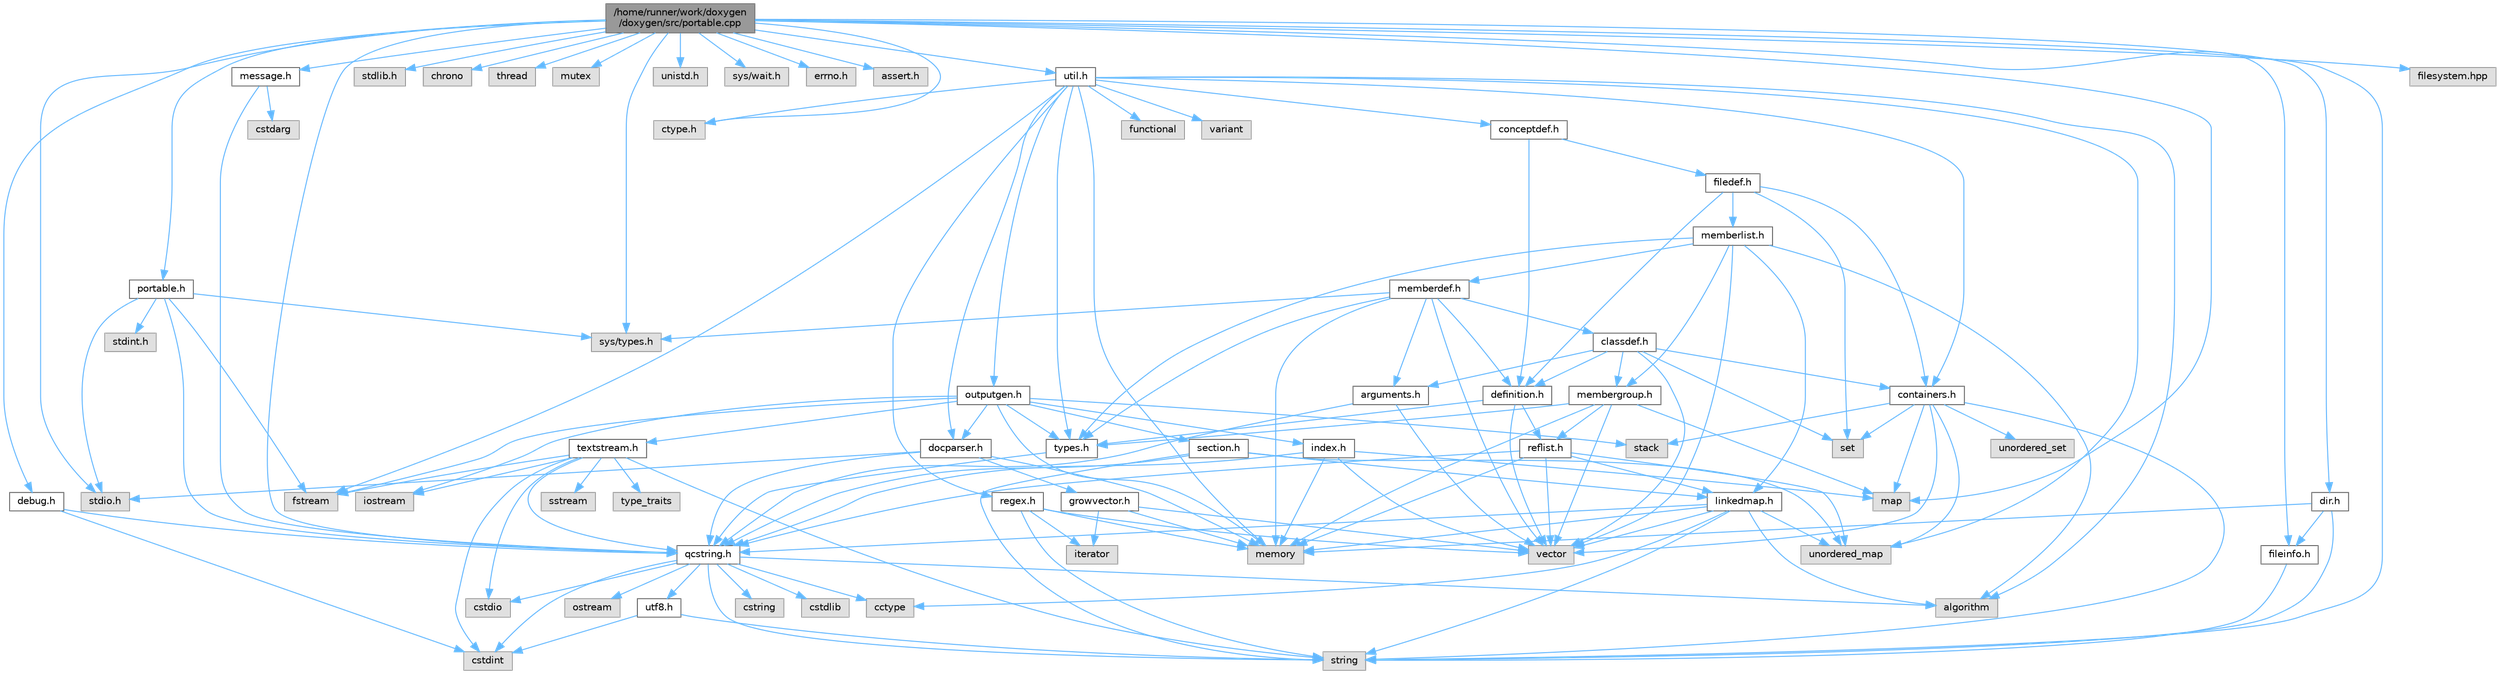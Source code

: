 digraph "/home/runner/work/doxygen/doxygen/src/portable.cpp"
{
 // INTERACTIVE_SVG=YES
 // LATEX_PDF_SIZE
  bgcolor="transparent";
  edge [fontname=Helvetica,fontsize=10,labelfontname=Helvetica,labelfontsize=10];
  node [fontname=Helvetica,fontsize=10,shape=box,height=0.2,width=0.4];
  Node1 [id="Node000001",label="/home/runner/work/doxygen\l/doxygen/src/portable.cpp",height=0.2,width=0.4,color="gray40", fillcolor="grey60", style="filled", fontcolor="black",tooltip=" "];
  Node1 -> Node2 [id="edge1_Node000001_Node000002",color="steelblue1",style="solid",tooltip=" "];
  Node2 [id="Node000002",label="portable.h",height=0.2,width=0.4,color="grey40", fillcolor="white", style="filled",URL="$d2/de2/portable_8h.html",tooltip="Portable versions of functions that are platform dependent."];
  Node2 -> Node3 [id="edge2_Node000002_Node000003",color="steelblue1",style="solid",tooltip=" "];
  Node3 [id="Node000003",label="stdio.h",height=0.2,width=0.4,color="grey60", fillcolor="#E0E0E0", style="filled",tooltip=" "];
  Node2 -> Node4 [id="edge3_Node000002_Node000004",color="steelblue1",style="solid",tooltip=" "];
  Node4 [id="Node000004",label="sys/types.h",height=0.2,width=0.4,color="grey60", fillcolor="#E0E0E0", style="filled",tooltip=" "];
  Node2 -> Node5 [id="edge4_Node000002_Node000005",color="steelblue1",style="solid",tooltip=" "];
  Node5 [id="Node000005",label="stdint.h",height=0.2,width=0.4,color="grey60", fillcolor="#E0E0E0", style="filled",tooltip=" "];
  Node2 -> Node6 [id="edge5_Node000002_Node000006",color="steelblue1",style="solid",tooltip=" "];
  Node6 [id="Node000006",label="fstream",height=0.2,width=0.4,color="grey60", fillcolor="#E0E0E0", style="filled",tooltip=" "];
  Node2 -> Node7 [id="edge6_Node000002_Node000007",color="steelblue1",style="solid",tooltip=" "];
  Node7 [id="Node000007",label="qcstring.h",height=0.2,width=0.4,color="grey40", fillcolor="white", style="filled",URL="$d7/d5c/qcstring_8h.html",tooltip=" "];
  Node7 -> Node8 [id="edge7_Node000007_Node000008",color="steelblue1",style="solid",tooltip=" "];
  Node8 [id="Node000008",label="string",height=0.2,width=0.4,color="grey60", fillcolor="#E0E0E0", style="filled",tooltip=" "];
  Node7 -> Node9 [id="edge8_Node000007_Node000009",color="steelblue1",style="solid",tooltip=" "];
  Node9 [id="Node000009",label="algorithm",height=0.2,width=0.4,color="grey60", fillcolor="#E0E0E0", style="filled",tooltip=" "];
  Node7 -> Node10 [id="edge9_Node000007_Node000010",color="steelblue1",style="solid",tooltip=" "];
  Node10 [id="Node000010",label="cctype",height=0.2,width=0.4,color="grey60", fillcolor="#E0E0E0", style="filled",tooltip=" "];
  Node7 -> Node11 [id="edge10_Node000007_Node000011",color="steelblue1",style="solid",tooltip=" "];
  Node11 [id="Node000011",label="cstring",height=0.2,width=0.4,color="grey60", fillcolor="#E0E0E0", style="filled",tooltip=" "];
  Node7 -> Node12 [id="edge11_Node000007_Node000012",color="steelblue1",style="solid",tooltip=" "];
  Node12 [id="Node000012",label="cstdio",height=0.2,width=0.4,color="grey60", fillcolor="#E0E0E0", style="filled",tooltip=" "];
  Node7 -> Node13 [id="edge12_Node000007_Node000013",color="steelblue1",style="solid",tooltip=" "];
  Node13 [id="Node000013",label="cstdlib",height=0.2,width=0.4,color="grey60", fillcolor="#E0E0E0", style="filled",tooltip=" "];
  Node7 -> Node14 [id="edge13_Node000007_Node000014",color="steelblue1",style="solid",tooltip=" "];
  Node14 [id="Node000014",label="cstdint",height=0.2,width=0.4,color="grey60", fillcolor="#E0E0E0", style="filled",tooltip=" "];
  Node7 -> Node15 [id="edge14_Node000007_Node000015",color="steelblue1",style="solid",tooltip=" "];
  Node15 [id="Node000015",label="ostream",height=0.2,width=0.4,color="grey60", fillcolor="#E0E0E0", style="filled",tooltip=" "];
  Node7 -> Node16 [id="edge15_Node000007_Node000016",color="steelblue1",style="solid",tooltip=" "];
  Node16 [id="Node000016",label="utf8.h",height=0.2,width=0.4,color="grey40", fillcolor="white", style="filled",URL="$db/d7c/utf8_8h.html",tooltip="Various UTF8 related helper functions."];
  Node16 -> Node14 [id="edge16_Node000016_Node000014",color="steelblue1",style="solid",tooltip=" "];
  Node16 -> Node8 [id="edge17_Node000016_Node000008",color="steelblue1",style="solid",tooltip=" "];
  Node1 -> Node7 [id="edge18_Node000001_Node000007",color="steelblue1",style="solid",tooltip=" "];
  Node1 -> Node17 [id="edge19_Node000001_Node000017",color="steelblue1",style="solid",tooltip=" "];
  Node17 [id="Node000017",label="stdlib.h",height=0.2,width=0.4,color="grey60", fillcolor="#E0E0E0", style="filled",tooltip=" "];
  Node1 -> Node3 [id="edge20_Node000001_Node000003",color="steelblue1",style="solid",tooltip=" "];
  Node1 -> Node18 [id="edge21_Node000001_Node000018",color="steelblue1",style="solid",tooltip=" "];
  Node18 [id="Node000018",label="chrono",height=0.2,width=0.4,color="grey60", fillcolor="#E0E0E0", style="filled",tooltip=" "];
  Node1 -> Node19 [id="edge22_Node000001_Node000019",color="steelblue1",style="solid",tooltip=" "];
  Node19 [id="Node000019",label="thread",height=0.2,width=0.4,color="grey60", fillcolor="#E0E0E0", style="filled",tooltip=" "];
  Node1 -> Node20 [id="edge23_Node000001_Node000020",color="steelblue1",style="solid",tooltip=" "];
  Node20 [id="Node000020",label="mutex",height=0.2,width=0.4,color="grey60", fillcolor="#E0E0E0", style="filled",tooltip=" "];
  Node1 -> Node21 [id="edge24_Node000001_Node000021",color="steelblue1",style="solid",tooltip=" "];
  Node21 [id="Node000021",label="map",height=0.2,width=0.4,color="grey60", fillcolor="#E0E0E0", style="filled",tooltip=" "];
  Node1 -> Node22 [id="edge25_Node000001_Node000022",color="steelblue1",style="solid",tooltip=" "];
  Node22 [id="Node000022",label="unistd.h",height=0.2,width=0.4,color="grey60", fillcolor="#E0E0E0", style="filled",tooltip=" "];
  Node1 -> Node4 [id="edge26_Node000001_Node000004",color="steelblue1",style="solid",tooltip=" "];
  Node1 -> Node23 [id="edge27_Node000001_Node000023",color="steelblue1",style="solid",tooltip=" "];
  Node23 [id="Node000023",label="sys/wait.h",height=0.2,width=0.4,color="grey60", fillcolor="#E0E0E0", style="filled",tooltip=" "];
  Node1 -> Node24 [id="edge28_Node000001_Node000024",color="steelblue1",style="solid",tooltip=" "];
  Node24 [id="Node000024",label="errno.h",height=0.2,width=0.4,color="grey60", fillcolor="#E0E0E0", style="filled",tooltip=" "];
  Node1 -> Node25 [id="edge29_Node000001_Node000025",color="steelblue1",style="solid",tooltip=" "];
  Node25 [id="Node000025",label="assert.h",height=0.2,width=0.4,color="grey60", fillcolor="#E0E0E0", style="filled",tooltip=" "];
  Node1 -> Node26 [id="edge30_Node000001_Node000026",color="steelblue1",style="solid",tooltip=" "];
  Node26 [id="Node000026",label="ctype.h",height=0.2,width=0.4,color="grey60", fillcolor="#E0E0E0", style="filled",tooltip=" "];
  Node1 -> Node8 [id="edge31_Node000001_Node000008",color="steelblue1",style="solid",tooltip=" "];
  Node1 -> Node27 [id="edge32_Node000001_Node000027",color="steelblue1",style="solid",tooltip=" "];
  Node27 [id="Node000027",label="fileinfo.h",height=0.2,width=0.4,color="grey40", fillcolor="white", style="filled",URL="$df/d45/fileinfo_8h.html",tooltip=" "];
  Node27 -> Node8 [id="edge33_Node000027_Node000008",color="steelblue1",style="solid",tooltip=" "];
  Node1 -> Node28 [id="edge34_Node000001_Node000028",color="steelblue1",style="solid",tooltip=" "];
  Node28 [id="Node000028",label="message.h",height=0.2,width=0.4,color="grey40", fillcolor="white", style="filled",URL="$d2/d0d/message_8h.html",tooltip=" "];
  Node28 -> Node29 [id="edge35_Node000028_Node000029",color="steelblue1",style="solid",tooltip=" "];
  Node29 [id="Node000029",label="cstdarg",height=0.2,width=0.4,color="grey60", fillcolor="#E0E0E0", style="filled",tooltip=" "];
  Node28 -> Node7 [id="edge36_Node000028_Node000007",color="steelblue1",style="solid",tooltip=" "];
  Node1 -> Node30 [id="edge37_Node000001_Node000030",color="steelblue1",style="solid",tooltip=" "];
  Node30 [id="Node000030",label="util.h",height=0.2,width=0.4,color="grey40", fillcolor="white", style="filled",URL="$d8/d3c/util_8h.html",tooltip="A bunch of utility functions."];
  Node30 -> Node31 [id="edge38_Node000030_Node000031",color="steelblue1",style="solid",tooltip=" "];
  Node31 [id="Node000031",label="memory",height=0.2,width=0.4,color="grey60", fillcolor="#E0E0E0", style="filled",tooltip=" "];
  Node30 -> Node32 [id="edge39_Node000030_Node000032",color="steelblue1",style="solid",tooltip=" "];
  Node32 [id="Node000032",label="unordered_map",height=0.2,width=0.4,color="grey60", fillcolor="#E0E0E0", style="filled",tooltip=" "];
  Node30 -> Node9 [id="edge40_Node000030_Node000009",color="steelblue1",style="solid",tooltip=" "];
  Node30 -> Node33 [id="edge41_Node000030_Node000033",color="steelblue1",style="solid",tooltip=" "];
  Node33 [id="Node000033",label="functional",height=0.2,width=0.4,color="grey60", fillcolor="#E0E0E0", style="filled",tooltip=" "];
  Node30 -> Node6 [id="edge42_Node000030_Node000006",color="steelblue1",style="solid",tooltip=" "];
  Node30 -> Node34 [id="edge43_Node000030_Node000034",color="steelblue1",style="solid",tooltip=" "];
  Node34 [id="Node000034",label="variant",height=0.2,width=0.4,color="grey60", fillcolor="#E0E0E0", style="filled",tooltip=" "];
  Node30 -> Node26 [id="edge44_Node000030_Node000026",color="steelblue1",style="solid",tooltip=" "];
  Node30 -> Node35 [id="edge45_Node000030_Node000035",color="steelblue1",style="solid",tooltip=" "];
  Node35 [id="Node000035",label="types.h",height=0.2,width=0.4,color="grey40", fillcolor="white", style="filled",URL="$d9/d49/types_8h.html",tooltip="This file contains a number of basic enums and types."];
  Node35 -> Node7 [id="edge46_Node000035_Node000007",color="steelblue1",style="solid",tooltip=" "];
  Node30 -> Node36 [id="edge47_Node000030_Node000036",color="steelblue1",style="solid",tooltip=" "];
  Node36 [id="Node000036",label="docparser.h",height=0.2,width=0.4,color="grey40", fillcolor="white", style="filled",URL="$de/d9c/docparser_8h.html",tooltip=" "];
  Node36 -> Node3 [id="edge48_Node000036_Node000003",color="steelblue1",style="solid",tooltip=" "];
  Node36 -> Node31 [id="edge49_Node000036_Node000031",color="steelblue1",style="solid",tooltip=" "];
  Node36 -> Node7 [id="edge50_Node000036_Node000007",color="steelblue1",style="solid",tooltip=" "];
  Node36 -> Node37 [id="edge51_Node000036_Node000037",color="steelblue1",style="solid",tooltip=" "];
  Node37 [id="Node000037",label="growvector.h",height=0.2,width=0.4,color="grey40", fillcolor="white", style="filled",URL="$d7/d50/growvector_8h.html",tooltip=" "];
  Node37 -> Node38 [id="edge52_Node000037_Node000038",color="steelblue1",style="solid",tooltip=" "];
  Node38 [id="Node000038",label="vector",height=0.2,width=0.4,color="grey60", fillcolor="#E0E0E0", style="filled",tooltip=" "];
  Node37 -> Node31 [id="edge53_Node000037_Node000031",color="steelblue1",style="solid",tooltip=" "];
  Node37 -> Node39 [id="edge54_Node000037_Node000039",color="steelblue1",style="solid",tooltip=" "];
  Node39 [id="Node000039",label="iterator",height=0.2,width=0.4,color="grey60", fillcolor="#E0E0E0", style="filled",tooltip=" "];
  Node30 -> Node40 [id="edge55_Node000030_Node000040",color="steelblue1",style="solid",tooltip=" "];
  Node40 [id="Node000040",label="containers.h",height=0.2,width=0.4,color="grey40", fillcolor="white", style="filled",URL="$d5/d75/containers_8h.html",tooltip=" "];
  Node40 -> Node38 [id="edge56_Node000040_Node000038",color="steelblue1",style="solid",tooltip=" "];
  Node40 -> Node8 [id="edge57_Node000040_Node000008",color="steelblue1",style="solid",tooltip=" "];
  Node40 -> Node41 [id="edge58_Node000040_Node000041",color="steelblue1",style="solid",tooltip=" "];
  Node41 [id="Node000041",label="set",height=0.2,width=0.4,color="grey60", fillcolor="#E0E0E0", style="filled",tooltip=" "];
  Node40 -> Node21 [id="edge59_Node000040_Node000021",color="steelblue1",style="solid",tooltip=" "];
  Node40 -> Node42 [id="edge60_Node000040_Node000042",color="steelblue1",style="solid",tooltip=" "];
  Node42 [id="Node000042",label="unordered_set",height=0.2,width=0.4,color="grey60", fillcolor="#E0E0E0", style="filled",tooltip=" "];
  Node40 -> Node32 [id="edge61_Node000040_Node000032",color="steelblue1",style="solid",tooltip=" "];
  Node40 -> Node43 [id="edge62_Node000040_Node000043",color="steelblue1",style="solid",tooltip=" "];
  Node43 [id="Node000043",label="stack",height=0.2,width=0.4,color="grey60", fillcolor="#E0E0E0", style="filled",tooltip=" "];
  Node30 -> Node44 [id="edge63_Node000030_Node000044",color="steelblue1",style="solid",tooltip=" "];
  Node44 [id="Node000044",label="outputgen.h",height=0.2,width=0.4,color="grey40", fillcolor="white", style="filled",URL="$df/d06/outputgen_8h.html",tooltip=" "];
  Node44 -> Node31 [id="edge64_Node000044_Node000031",color="steelblue1",style="solid",tooltip=" "];
  Node44 -> Node43 [id="edge65_Node000044_Node000043",color="steelblue1",style="solid",tooltip=" "];
  Node44 -> Node45 [id="edge66_Node000044_Node000045",color="steelblue1",style="solid",tooltip=" "];
  Node45 [id="Node000045",label="iostream",height=0.2,width=0.4,color="grey60", fillcolor="#E0E0E0", style="filled",tooltip=" "];
  Node44 -> Node6 [id="edge67_Node000044_Node000006",color="steelblue1",style="solid",tooltip=" "];
  Node44 -> Node35 [id="edge68_Node000044_Node000035",color="steelblue1",style="solid",tooltip=" "];
  Node44 -> Node46 [id="edge69_Node000044_Node000046",color="steelblue1",style="solid",tooltip=" "];
  Node46 [id="Node000046",label="index.h",height=0.2,width=0.4,color="grey40", fillcolor="white", style="filled",URL="$d1/db5/index_8h.html",tooltip=" "];
  Node46 -> Node31 [id="edge70_Node000046_Node000031",color="steelblue1",style="solid",tooltip=" "];
  Node46 -> Node38 [id="edge71_Node000046_Node000038",color="steelblue1",style="solid",tooltip=" "];
  Node46 -> Node21 [id="edge72_Node000046_Node000021",color="steelblue1",style="solid",tooltip=" "];
  Node46 -> Node7 [id="edge73_Node000046_Node000007",color="steelblue1",style="solid",tooltip=" "];
  Node44 -> Node47 [id="edge74_Node000044_Node000047",color="steelblue1",style="solid",tooltip=" "];
  Node47 [id="Node000047",label="section.h",height=0.2,width=0.4,color="grey40", fillcolor="white", style="filled",URL="$d1/d2a/section_8h.html",tooltip=" "];
  Node47 -> Node8 [id="edge75_Node000047_Node000008",color="steelblue1",style="solid",tooltip=" "];
  Node47 -> Node32 [id="edge76_Node000047_Node000032",color="steelblue1",style="solid",tooltip=" "];
  Node47 -> Node7 [id="edge77_Node000047_Node000007",color="steelblue1",style="solid",tooltip=" "];
  Node47 -> Node48 [id="edge78_Node000047_Node000048",color="steelblue1",style="solid",tooltip=" "];
  Node48 [id="Node000048",label="linkedmap.h",height=0.2,width=0.4,color="grey40", fillcolor="white", style="filled",URL="$da/de1/linkedmap_8h.html",tooltip=" "];
  Node48 -> Node32 [id="edge79_Node000048_Node000032",color="steelblue1",style="solid",tooltip=" "];
  Node48 -> Node38 [id="edge80_Node000048_Node000038",color="steelblue1",style="solid",tooltip=" "];
  Node48 -> Node31 [id="edge81_Node000048_Node000031",color="steelblue1",style="solid",tooltip=" "];
  Node48 -> Node8 [id="edge82_Node000048_Node000008",color="steelblue1",style="solid",tooltip=" "];
  Node48 -> Node9 [id="edge83_Node000048_Node000009",color="steelblue1",style="solid",tooltip=" "];
  Node48 -> Node10 [id="edge84_Node000048_Node000010",color="steelblue1",style="solid",tooltip=" "];
  Node48 -> Node7 [id="edge85_Node000048_Node000007",color="steelblue1",style="solid",tooltip=" "];
  Node44 -> Node49 [id="edge86_Node000044_Node000049",color="steelblue1",style="solid",tooltip=" "];
  Node49 [id="Node000049",label="textstream.h",height=0.2,width=0.4,color="grey40", fillcolor="white", style="filled",URL="$d4/d7d/textstream_8h.html",tooltip=" "];
  Node49 -> Node8 [id="edge87_Node000049_Node000008",color="steelblue1",style="solid",tooltip=" "];
  Node49 -> Node45 [id="edge88_Node000049_Node000045",color="steelblue1",style="solid",tooltip=" "];
  Node49 -> Node50 [id="edge89_Node000049_Node000050",color="steelblue1",style="solid",tooltip=" "];
  Node50 [id="Node000050",label="sstream",height=0.2,width=0.4,color="grey60", fillcolor="#E0E0E0", style="filled",tooltip=" "];
  Node49 -> Node14 [id="edge90_Node000049_Node000014",color="steelblue1",style="solid",tooltip=" "];
  Node49 -> Node12 [id="edge91_Node000049_Node000012",color="steelblue1",style="solid",tooltip=" "];
  Node49 -> Node6 [id="edge92_Node000049_Node000006",color="steelblue1",style="solid",tooltip=" "];
  Node49 -> Node51 [id="edge93_Node000049_Node000051",color="steelblue1",style="solid",tooltip=" "];
  Node51 [id="Node000051",label="type_traits",height=0.2,width=0.4,color="grey60", fillcolor="#E0E0E0", style="filled",tooltip=" "];
  Node49 -> Node7 [id="edge94_Node000049_Node000007",color="steelblue1",style="solid",tooltip=" "];
  Node44 -> Node36 [id="edge95_Node000044_Node000036",color="steelblue1",style="solid",tooltip=" "];
  Node30 -> Node52 [id="edge96_Node000030_Node000052",color="steelblue1",style="solid",tooltip=" "];
  Node52 [id="Node000052",label="regex.h",height=0.2,width=0.4,color="grey40", fillcolor="white", style="filled",URL="$d1/d21/regex_8h.html",tooltip=" "];
  Node52 -> Node31 [id="edge97_Node000052_Node000031",color="steelblue1",style="solid",tooltip=" "];
  Node52 -> Node8 [id="edge98_Node000052_Node000008",color="steelblue1",style="solid",tooltip=" "];
  Node52 -> Node38 [id="edge99_Node000052_Node000038",color="steelblue1",style="solid",tooltip=" "];
  Node52 -> Node39 [id="edge100_Node000052_Node000039",color="steelblue1",style="solid",tooltip=" "];
  Node30 -> Node53 [id="edge101_Node000030_Node000053",color="steelblue1",style="solid",tooltip=" "];
  Node53 [id="Node000053",label="conceptdef.h",height=0.2,width=0.4,color="grey40", fillcolor="white", style="filled",URL="$da/df1/conceptdef_8h.html",tooltip=" "];
  Node53 -> Node54 [id="edge102_Node000053_Node000054",color="steelblue1",style="solid",tooltip=" "];
  Node54 [id="Node000054",label="definition.h",height=0.2,width=0.4,color="grey40", fillcolor="white", style="filled",URL="$df/da1/definition_8h.html",tooltip=" "];
  Node54 -> Node38 [id="edge103_Node000054_Node000038",color="steelblue1",style="solid",tooltip=" "];
  Node54 -> Node35 [id="edge104_Node000054_Node000035",color="steelblue1",style="solid",tooltip=" "];
  Node54 -> Node55 [id="edge105_Node000054_Node000055",color="steelblue1",style="solid",tooltip=" "];
  Node55 [id="Node000055",label="reflist.h",height=0.2,width=0.4,color="grey40", fillcolor="white", style="filled",URL="$d1/d02/reflist_8h.html",tooltip=" "];
  Node55 -> Node38 [id="edge106_Node000055_Node000038",color="steelblue1",style="solid",tooltip=" "];
  Node55 -> Node32 [id="edge107_Node000055_Node000032",color="steelblue1",style="solid",tooltip=" "];
  Node55 -> Node31 [id="edge108_Node000055_Node000031",color="steelblue1",style="solid",tooltip=" "];
  Node55 -> Node7 [id="edge109_Node000055_Node000007",color="steelblue1",style="solid",tooltip=" "];
  Node55 -> Node48 [id="edge110_Node000055_Node000048",color="steelblue1",style="solid",tooltip=" "];
  Node53 -> Node56 [id="edge111_Node000053_Node000056",color="steelblue1",style="solid",tooltip=" "];
  Node56 [id="Node000056",label="filedef.h",height=0.2,width=0.4,color="grey40", fillcolor="white", style="filled",URL="$d4/d3a/filedef_8h.html",tooltip=" "];
  Node56 -> Node41 [id="edge112_Node000056_Node000041",color="steelblue1",style="solid",tooltip=" "];
  Node56 -> Node54 [id="edge113_Node000056_Node000054",color="steelblue1",style="solid",tooltip=" "];
  Node56 -> Node57 [id="edge114_Node000056_Node000057",color="steelblue1",style="solid",tooltip=" "];
  Node57 [id="Node000057",label="memberlist.h",height=0.2,width=0.4,color="grey40", fillcolor="white", style="filled",URL="$dd/d78/memberlist_8h.html",tooltip=" "];
  Node57 -> Node38 [id="edge115_Node000057_Node000038",color="steelblue1",style="solid",tooltip=" "];
  Node57 -> Node9 [id="edge116_Node000057_Node000009",color="steelblue1",style="solid",tooltip=" "];
  Node57 -> Node58 [id="edge117_Node000057_Node000058",color="steelblue1",style="solid",tooltip=" "];
  Node58 [id="Node000058",label="memberdef.h",height=0.2,width=0.4,color="grey40", fillcolor="white", style="filled",URL="$d4/d46/memberdef_8h.html",tooltip=" "];
  Node58 -> Node38 [id="edge118_Node000058_Node000038",color="steelblue1",style="solid",tooltip=" "];
  Node58 -> Node31 [id="edge119_Node000058_Node000031",color="steelblue1",style="solid",tooltip=" "];
  Node58 -> Node4 [id="edge120_Node000058_Node000004",color="steelblue1",style="solid",tooltip=" "];
  Node58 -> Node35 [id="edge121_Node000058_Node000035",color="steelblue1",style="solid",tooltip=" "];
  Node58 -> Node54 [id="edge122_Node000058_Node000054",color="steelblue1",style="solid",tooltip=" "];
  Node58 -> Node59 [id="edge123_Node000058_Node000059",color="steelblue1",style="solid",tooltip=" "];
  Node59 [id="Node000059",label="arguments.h",height=0.2,width=0.4,color="grey40", fillcolor="white", style="filled",URL="$df/d9b/arguments_8h.html",tooltip=" "];
  Node59 -> Node38 [id="edge124_Node000059_Node000038",color="steelblue1",style="solid",tooltip=" "];
  Node59 -> Node7 [id="edge125_Node000059_Node000007",color="steelblue1",style="solid",tooltip=" "];
  Node58 -> Node60 [id="edge126_Node000058_Node000060",color="steelblue1",style="solid",tooltip=" "];
  Node60 [id="Node000060",label="classdef.h",height=0.2,width=0.4,color="grey40", fillcolor="white", style="filled",URL="$d1/da6/classdef_8h.html",tooltip=" "];
  Node60 -> Node38 [id="edge127_Node000060_Node000038",color="steelblue1",style="solid",tooltip=" "];
  Node60 -> Node41 [id="edge128_Node000060_Node000041",color="steelblue1",style="solid",tooltip=" "];
  Node60 -> Node40 [id="edge129_Node000060_Node000040",color="steelblue1",style="solid",tooltip=" "];
  Node60 -> Node54 [id="edge130_Node000060_Node000054",color="steelblue1",style="solid",tooltip=" "];
  Node60 -> Node59 [id="edge131_Node000060_Node000059",color="steelblue1",style="solid",tooltip=" "];
  Node60 -> Node61 [id="edge132_Node000060_Node000061",color="steelblue1",style="solid",tooltip=" "];
  Node61 [id="Node000061",label="membergroup.h",height=0.2,width=0.4,color="grey40", fillcolor="white", style="filled",URL="$d9/d11/membergroup_8h.html",tooltip=" "];
  Node61 -> Node38 [id="edge133_Node000061_Node000038",color="steelblue1",style="solid",tooltip=" "];
  Node61 -> Node21 [id="edge134_Node000061_Node000021",color="steelblue1",style="solid",tooltip=" "];
  Node61 -> Node31 [id="edge135_Node000061_Node000031",color="steelblue1",style="solid",tooltip=" "];
  Node61 -> Node35 [id="edge136_Node000061_Node000035",color="steelblue1",style="solid",tooltip=" "];
  Node61 -> Node55 [id="edge137_Node000061_Node000055",color="steelblue1",style="solid",tooltip=" "];
  Node57 -> Node48 [id="edge138_Node000057_Node000048",color="steelblue1",style="solid",tooltip=" "];
  Node57 -> Node35 [id="edge139_Node000057_Node000035",color="steelblue1",style="solid",tooltip=" "];
  Node57 -> Node61 [id="edge140_Node000057_Node000061",color="steelblue1",style="solid",tooltip=" "];
  Node56 -> Node40 [id="edge141_Node000056_Node000040",color="steelblue1",style="solid",tooltip=" "];
  Node1 -> Node62 [id="edge142_Node000001_Node000062",color="steelblue1",style="solid",tooltip=" "];
  Node62 [id="Node000062",label="dir.h",height=0.2,width=0.4,color="grey40", fillcolor="white", style="filled",URL="$df/d9c/dir_8h.html",tooltip=" "];
  Node62 -> Node8 [id="edge143_Node000062_Node000008",color="steelblue1",style="solid",tooltip=" "];
  Node62 -> Node31 [id="edge144_Node000062_Node000031",color="steelblue1",style="solid",tooltip=" "];
  Node62 -> Node27 [id="edge145_Node000062_Node000027",color="steelblue1",style="solid",tooltip=" "];
  Node1 -> Node63 [id="edge146_Node000001_Node000063",color="steelblue1",style="solid",tooltip=" "];
  Node63 [id="Node000063",label="debug.h",height=0.2,width=0.4,color="grey40", fillcolor="white", style="filled",URL="$db/d16/debug_8h.html",tooltip=" "];
  Node63 -> Node14 [id="edge147_Node000063_Node000014",color="steelblue1",style="solid",tooltip=" "];
  Node63 -> Node7 [id="edge148_Node000063_Node000007",color="steelblue1",style="solid",tooltip=" "];
  Node1 -> Node64 [id="edge149_Node000001_Node000064",color="steelblue1",style="solid",tooltip=" "];
  Node64 [id="Node000064",label="filesystem.hpp",height=0.2,width=0.4,color="grey60", fillcolor="#E0E0E0", style="filled",tooltip=" "];
}
